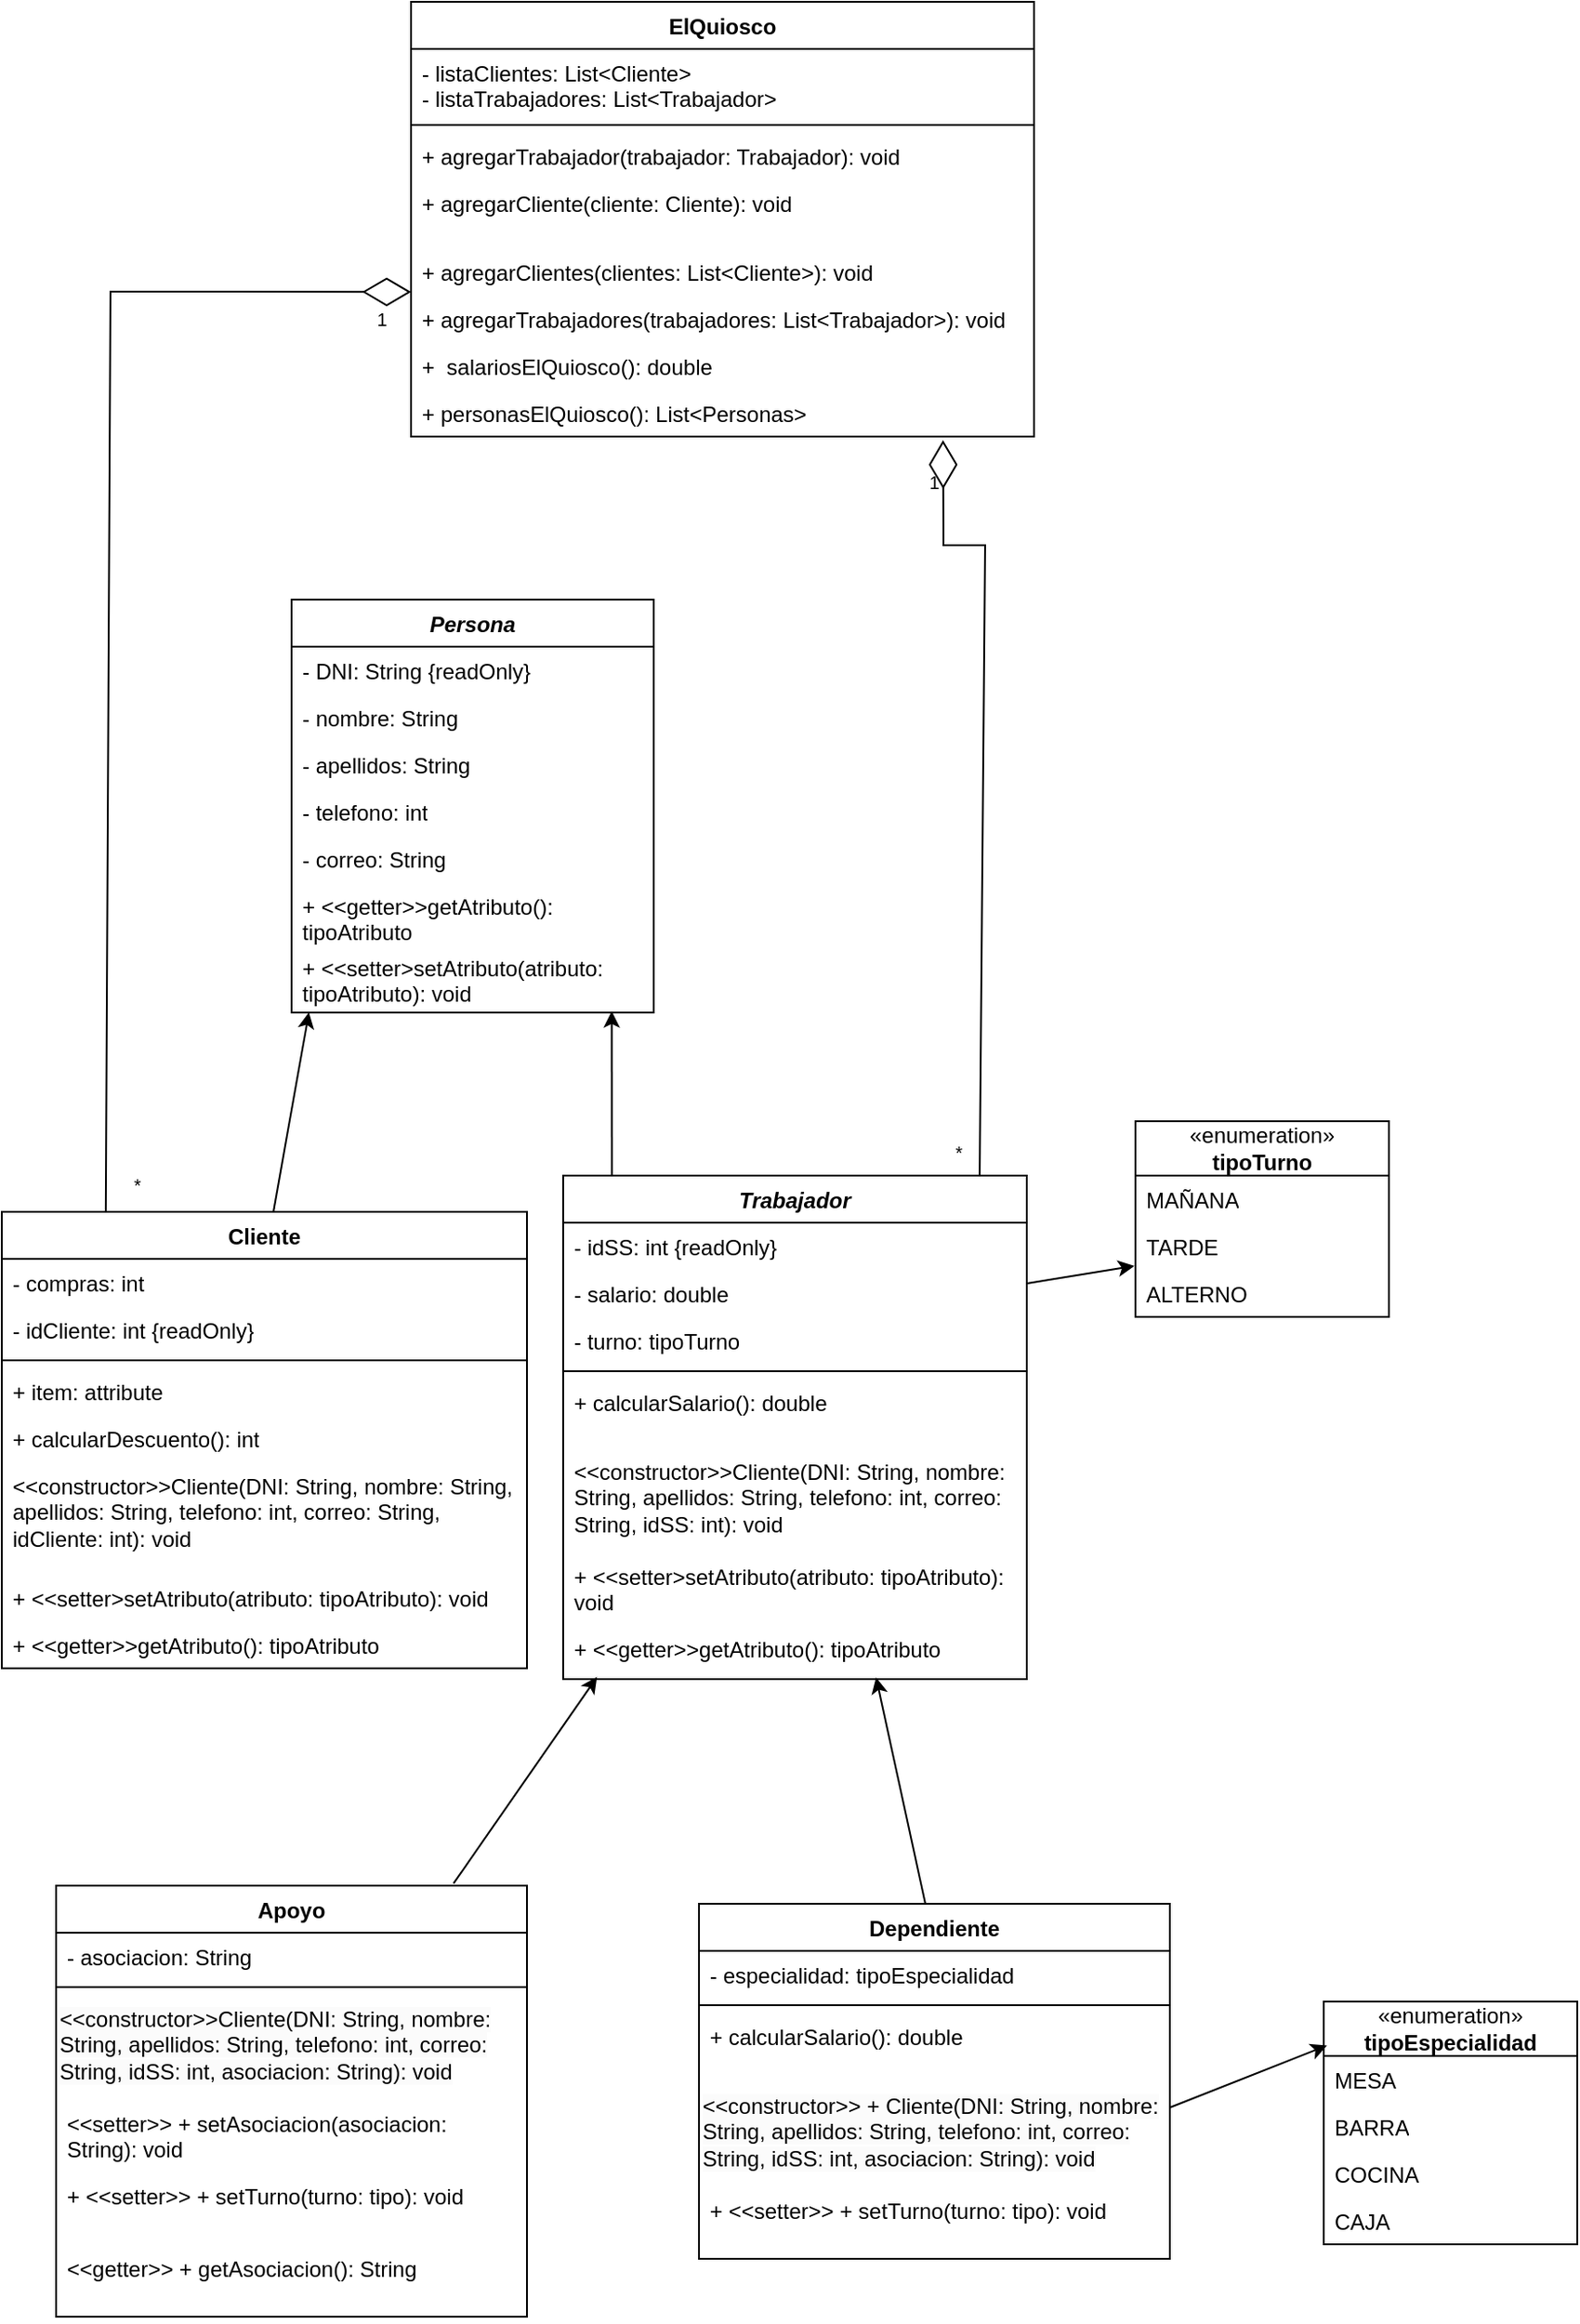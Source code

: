 <mxfile version="22.1.2" type="device">
  <diagram name="Página-1" id="QiYV1qmOMdHmgPrPuQlQ">
    <mxGraphModel dx="1406" dy="741" grid="1" gridSize="10" guides="1" tooltips="1" connect="1" arrows="1" fold="1" page="1" pageScale="1" pageWidth="827" pageHeight="1169" math="0" shadow="0">
      <root>
        <mxCell id="0" />
        <mxCell id="1" parent="0" />
        <mxCell id="7b-fv8g-YU7DedZ6BQK6-9" value="Cliente" style="swimlane;fontStyle=1;align=center;verticalAlign=top;childLayout=stackLayout;horizontal=1;startSize=26;horizontalStack=0;resizeParent=1;resizeParentMax=0;resizeLast=0;collapsible=1;marginBottom=0;whiteSpace=wrap;html=1;" parent="1" vertex="1">
          <mxGeometry x="450" y="1108" width="290" height="252" as="geometry">
            <mxRectangle x="80" y="50" width="80" height="30" as="alternateBounds" />
          </mxGeometry>
        </mxCell>
        <mxCell id="7b-fv8g-YU7DedZ6BQK6-10" value="- compras: int" style="text;strokeColor=none;fillColor=none;align=left;verticalAlign=top;spacingLeft=4;spacingRight=4;overflow=hidden;rotatable=0;points=[[0,0.5],[1,0.5]];portConstraint=eastwest;whiteSpace=wrap;html=1;" parent="7b-fv8g-YU7DedZ6BQK6-9" vertex="1">
          <mxGeometry y="26" width="290" height="26" as="geometry" />
        </mxCell>
        <mxCell id="7b-fv8g-YU7DedZ6BQK6-13" value="- idCliente: int {readOnly}" style="text;strokeColor=none;fillColor=none;align=left;verticalAlign=top;spacingLeft=4;spacingRight=4;overflow=hidden;rotatable=0;points=[[0,0.5],[1,0.5]];portConstraint=eastwest;whiteSpace=wrap;html=1;" parent="7b-fv8g-YU7DedZ6BQK6-9" vertex="1">
          <mxGeometry y="52" width="290" height="26" as="geometry" />
        </mxCell>
        <mxCell id="7b-fv8g-YU7DedZ6BQK6-11" value="" style="line;strokeWidth=1;fillColor=none;align=left;verticalAlign=middle;spacingTop=-1;spacingLeft=3;spacingRight=3;rotatable=0;labelPosition=right;points=[];portConstraint=eastwest;strokeColor=inherit;" parent="7b-fv8g-YU7DedZ6BQK6-9" vertex="1">
          <mxGeometry y="78" width="290" height="8" as="geometry" />
        </mxCell>
        <mxCell id="7b-fv8g-YU7DedZ6BQK6-124" value="+ item: attribute" style="text;strokeColor=none;fillColor=none;align=left;verticalAlign=top;spacingLeft=4;spacingRight=4;overflow=hidden;rotatable=0;points=[[0,0.5],[1,0.5]];portConstraint=eastwest;whiteSpace=wrap;html=1;" parent="7b-fv8g-YU7DedZ6BQK6-9" vertex="1">
          <mxGeometry y="86" width="290" height="26" as="geometry" />
        </mxCell>
        <mxCell id="7b-fv8g-YU7DedZ6BQK6-12" value="+ calcularDescuento(): int" style="text;strokeColor=none;fillColor=none;align=left;verticalAlign=top;spacingLeft=4;spacingRight=4;overflow=hidden;rotatable=0;points=[[0,0.5],[1,0.5]];portConstraint=eastwest;whiteSpace=wrap;html=1;" parent="7b-fv8g-YU7DedZ6BQK6-9" vertex="1">
          <mxGeometry y="112" width="290" height="26" as="geometry" />
        </mxCell>
        <mxCell id="BISMSBHsAlcNVkQLNiJe-1" value="&amp;lt;&amp;lt;constructor&amp;gt;&amp;gt;Cliente(DNI: String, nombre: String, apellidos: String, telefono: int, correo: String, idCliente: int): void" style="text;strokeColor=none;fillColor=none;align=left;verticalAlign=top;spacingLeft=4;spacingRight=4;overflow=hidden;rotatable=0;points=[[0,0.5],[1,0.5]];portConstraint=eastwest;whiteSpace=wrap;html=1;" parent="7b-fv8g-YU7DedZ6BQK6-9" vertex="1">
          <mxGeometry y="138" width="290" height="62" as="geometry" />
        </mxCell>
        <mxCell id="BISMSBHsAlcNVkQLNiJe-2" value="+ &amp;lt;&amp;lt;setter&amp;gt;setAtributo(atributo: tipoAtributo): void" style="text;strokeColor=none;fillColor=none;align=left;verticalAlign=top;spacingLeft=4;spacingRight=4;overflow=hidden;rotatable=0;points=[[0,0.5],[1,0.5]];portConstraint=eastwest;whiteSpace=wrap;html=1;" parent="7b-fv8g-YU7DedZ6BQK6-9" vertex="1">
          <mxGeometry y="200" width="290" height="26" as="geometry" />
        </mxCell>
        <mxCell id="BISMSBHsAlcNVkQLNiJe-10" value="+ &amp;lt;&amp;lt;getter&amp;gt;&amp;gt;getAtributo(): tipoAtributo" style="text;strokeColor=none;fillColor=none;align=left;verticalAlign=top;spacingLeft=4;spacingRight=4;overflow=hidden;rotatable=0;points=[[0,0.5],[1,0.5]];portConstraint=eastwest;whiteSpace=wrap;html=1;" parent="7b-fv8g-YU7DedZ6BQK6-9" vertex="1">
          <mxGeometry y="226" width="290" height="26" as="geometry" />
        </mxCell>
        <mxCell id="7b-fv8g-YU7DedZ6BQK6-16" value="&lt;i&gt;Trabajador&lt;/i&gt;" style="swimlane;fontStyle=1;align=center;verticalAlign=top;childLayout=stackLayout;horizontal=1;startSize=26;horizontalStack=0;resizeParent=1;resizeParentMax=0;resizeLast=0;collapsible=1;marginBottom=0;whiteSpace=wrap;html=1;" parent="1" vertex="1">
          <mxGeometry x="760" y="1088" width="256" height="278" as="geometry">
            <mxRectangle x="320" y="510" width="80" height="30" as="alternateBounds" />
          </mxGeometry>
        </mxCell>
        <mxCell id="7b-fv8g-YU7DedZ6BQK6-18" value="- idSS: int {readOnly}" style="text;strokeColor=none;fillColor=none;align=left;verticalAlign=top;spacingLeft=4;spacingRight=4;overflow=hidden;rotatable=0;points=[[0,0.5],[1,0.5]];portConstraint=eastwest;whiteSpace=wrap;html=1;" parent="7b-fv8g-YU7DedZ6BQK6-16" vertex="1">
          <mxGeometry y="26" width="256" height="26" as="geometry" />
        </mxCell>
        <mxCell id="7b-fv8g-YU7DedZ6BQK6-45" value="- salario: double" style="text;strokeColor=none;fillColor=none;align=left;verticalAlign=top;spacingLeft=4;spacingRight=4;overflow=hidden;rotatable=0;points=[[0,0.5],[1,0.5]];portConstraint=eastwest;whiteSpace=wrap;html=1;" parent="7b-fv8g-YU7DedZ6BQK6-16" vertex="1">
          <mxGeometry y="52" width="256" height="26" as="geometry" />
        </mxCell>
        <mxCell id="7b-fv8g-YU7DedZ6BQK6-65" value="- turno: tipoTurno" style="text;strokeColor=none;fillColor=none;align=left;verticalAlign=top;spacingLeft=4;spacingRight=4;overflow=hidden;rotatable=0;points=[[0,0.5],[1,0.5]];portConstraint=eastwest;whiteSpace=wrap;html=1;" parent="7b-fv8g-YU7DedZ6BQK6-16" vertex="1">
          <mxGeometry y="78" width="256" height="26" as="geometry" />
        </mxCell>
        <mxCell id="7b-fv8g-YU7DedZ6BQK6-19" value="" style="line;strokeWidth=1;fillColor=none;align=left;verticalAlign=middle;spacingTop=-1;spacingLeft=3;spacingRight=3;rotatable=0;labelPosition=right;points=[];portConstraint=eastwest;strokeColor=inherit;" parent="7b-fv8g-YU7DedZ6BQK6-16" vertex="1">
          <mxGeometry y="104" width="256" height="8" as="geometry" />
        </mxCell>
        <mxCell id="7b-fv8g-YU7DedZ6BQK6-20" value="+ calcularSalario(): double" style="text;strokeColor=none;fillColor=none;align=left;verticalAlign=top;spacingLeft=4;spacingRight=4;overflow=hidden;rotatable=0;points=[[0,0.5],[1,0.5]];portConstraint=eastwest;whiteSpace=wrap;html=1;" parent="7b-fv8g-YU7DedZ6BQK6-16" vertex="1">
          <mxGeometry y="112" width="256" height="38" as="geometry" />
        </mxCell>
        <mxCell id="BISMSBHsAlcNVkQLNiJe-3" value="&amp;lt;&amp;lt;constructor&amp;gt;&amp;gt;Cliente(DNI: String, nombre: String, apellidos: String, telefono: int, correo: String, idSS: int): void" style="text;strokeColor=none;fillColor=none;align=left;verticalAlign=top;spacingLeft=4;spacingRight=4;overflow=hidden;rotatable=0;points=[[0,0.5],[1,0.5]];portConstraint=eastwest;whiteSpace=wrap;html=1;" parent="7b-fv8g-YU7DedZ6BQK6-16" vertex="1">
          <mxGeometry y="150" width="256" height="58" as="geometry" />
        </mxCell>
        <mxCell id="BISMSBHsAlcNVkQLNiJe-4" value="+ &amp;lt;&amp;lt;setter&amp;gt;setAtributo(atributo: tipoAtributo): void" style="text;strokeColor=none;fillColor=none;align=left;verticalAlign=top;spacingLeft=4;spacingRight=4;overflow=hidden;rotatable=0;points=[[0,0.5],[1,0.5]];portConstraint=eastwest;whiteSpace=wrap;html=1;" parent="7b-fv8g-YU7DedZ6BQK6-16" vertex="1">
          <mxGeometry y="208" width="256" height="40" as="geometry" />
        </mxCell>
        <mxCell id="BISMSBHsAlcNVkQLNiJe-5" value="+ &amp;lt;&amp;lt;getter&amp;gt;&amp;gt;getAtributo(): tipoAtributo" style="text;strokeColor=none;fillColor=none;align=left;verticalAlign=top;spacingLeft=4;spacingRight=4;overflow=hidden;rotatable=0;points=[[0,0.5],[1,0.5]];portConstraint=eastwest;whiteSpace=wrap;html=1;" parent="7b-fv8g-YU7DedZ6BQK6-16" vertex="1">
          <mxGeometry y="248" width="256" height="30" as="geometry" />
        </mxCell>
        <mxCell id="7b-fv8g-YU7DedZ6BQK6-28" value="«enumeration»&lt;br style=&quot;border-color: var(--border-color);&quot;&gt;&lt;b&gt;tipoTurno&lt;/b&gt;" style="swimlane;fontStyle=0;childLayout=stackLayout;horizontal=1;startSize=30;fillColor=none;horizontalStack=0;resizeParent=1;resizeParentMax=0;resizeLast=0;collapsible=1;marginBottom=0;whiteSpace=wrap;html=1;" parent="1" vertex="1">
          <mxGeometry x="1076" y="1058" width="140" height="108" as="geometry" />
        </mxCell>
        <mxCell id="7b-fv8g-YU7DedZ6BQK6-30" value="MAÑANA" style="text;strokeColor=none;fillColor=none;align=left;verticalAlign=top;spacingLeft=4;spacingRight=4;overflow=hidden;rotatable=0;points=[[0,0.5],[1,0.5]];portConstraint=eastwest;whiteSpace=wrap;html=1;" parent="7b-fv8g-YU7DedZ6BQK6-28" vertex="1">
          <mxGeometry y="30" width="140" height="26" as="geometry" />
        </mxCell>
        <mxCell id="7b-fv8g-YU7DedZ6BQK6-31" value="TARDE" style="text;strokeColor=none;fillColor=none;align=left;verticalAlign=top;spacingLeft=4;spacingRight=4;overflow=hidden;rotatable=0;points=[[0,0.5],[1,0.5]];portConstraint=eastwest;whiteSpace=wrap;html=1;" parent="7b-fv8g-YU7DedZ6BQK6-28" vertex="1">
          <mxGeometry y="56" width="140" height="26" as="geometry" />
        </mxCell>
        <mxCell id="7b-fv8g-YU7DedZ6BQK6-32" value="ALTERNO" style="text;strokeColor=none;fillColor=none;align=left;verticalAlign=top;spacingLeft=4;spacingRight=4;overflow=hidden;rotatable=0;points=[[0,0.5],[1,0.5]];portConstraint=eastwest;whiteSpace=wrap;html=1;" parent="7b-fv8g-YU7DedZ6BQK6-28" vertex="1">
          <mxGeometry y="82" width="140" height="26" as="geometry" />
        </mxCell>
        <mxCell id="7b-fv8g-YU7DedZ6BQK6-33" value="«enumeration»&lt;br style=&quot;border-color: var(--border-color);&quot;&gt;&lt;b&gt;tipoEspecialidad&lt;/b&gt;" style="swimlane;fontStyle=0;childLayout=stackLayout;horizontal=1;startSize=30;fillColor=none;horizontalStack=0;resizeParent=1;resizeParentMax=0;resizeLast=0;collapsible=1;marginBottom=0;whiteSpace=wrap;html=1;" parent="1" vertex="1">
          <mxGeometry x="1180" y="1544" width="140" height="134" as="geometry" />
        </mxCell>
        <mxCell id="7b-fv8g-YU7DedZ6BQK6-34" value="MESA" style="text;strokeColor=none;fillColor=none;align=left;verticalAlign=top;spacingLeft=4;spacingRight=4;overflow=hidden;rotatable=0;points=[[0,0.5],[1,0.5]];portConstraint=eastwest;whiteSpace=wrap;html=1;" parent="7b-fv8g-YU7DedZ6BQK6-33" vertex="1">
          <mxGeometry y="30" width="140" height="26" as="geometry" />
        </mxCell>
        <mxCell id="7b-fv8g-YU7DedZ6BQK6-35" value="BARRA" style="text;strokeColor=none;fillColor=none;align=left;verticalAlign=top;spacingLeft=4;spacingRight=4;overflow=hidden;rotatable=0;points=[[0,0.5],[1,0.5]];portConstraint=eastwest;whiteSpace=wrap;html=1;" parent="7b-fv8g-YU7DedZ6BQK6-33" vertex="1">
          <mxGeometry y="56" width="140" height="26" as="geometry" />
        </mxCell>
        <mxCell id="7b-fv8g-YU7DedZ6BQK6-36" value="COCINA" style="text;strokeColor=none;fillColor=none;align=left;verticalAlign=top;spacingLeft=4;spacingRight=4;overflow=hidden;rotatable=0;points=[[0,0.5],[1,0.5]];portConstraint=eastwest;whiteSpace=wrap;html=1;" parent="7b-fv8g-YU7DedZ6BQK6-33" vertex="1">
          <mxGeometry y="82" width="140" height="26" as="geometry" />
        </mxCell>
        <mxCell id="7b-fv8g-YU7DedZ6BQK6-37" value="CAJA" style="text;strokeColor=none;fillColor=none;align=left;verticalAlign=top;spacingLeft=4;spacingRight=4;overflow=hidden;rotatable=0;points=[[0,0.5],[1,0.5]];portConstraint=eastwest;whiteSpace=wrap;html=1;" parent="7b-fv8g-YU7DedZ6BQK6-33" vertex="1">
          <mxGeometry y="108" width="140" height="26" as="geometry" />
        </mxCell>
        <mxCell id="7b-fv8g-YU7DedZ6BQK6-46" value="Apoyo" style="swimlane;fontStyle=1;align=center;verticalAlign=top;childLayout=stackLayout;horizontal=1;startSize=26;horizontalStack=0;resizeParent=1;resizeParentMax=0;resizeLast=0;collapsible=1;marginBottom=0;whiteSpace=wrap;html=1;" parent="1" vertex="1">
          <mxGeometry x="480" y="1480" width="260" height="238" as="geometry">
            <mxRectangle x="80" y="50" width="80" height="30" as="alternateBounds" />
          </mxGeometry>
        </mxCell>
        <mxCell id="7b-fv8g-YU7DedZ6BQK6-47" value="- asociacion: String" style="text;strokeColor=none;fillColor=none;align=left;verticalAlign=top;spacingLeft=4;spacingRight=4;overflow=hidden;rotatable=0;points=[[0,0.5],[1,0.5]];portConstraint=eastwest;whiteSpace=wrap;html=1;" parent="7b-fv8g-YU7DedZ6BQK6-46" vertex="1">
          <mxGeometry y="26" width="260" height="26" as="geometry" />
        </mxCell>
        <mxCell id="l8252gFxd-V4299qEZYl-7" value="" style="line;strokeWidth=1;fillColor=none;align=left;verticalAlign=middle;spacingTop=-1;spacingLeft=3;spacingRight=3;rotatable=0;labelPosition=right;points=[];portConstraint=eastwest;strokeColor=inherit;" parent="7b-fv8g-YU7DedZ6BQK6-46" vertex="1">
          <mxGeometry y="52" width="260" height="8" as="geometry" />
        </mxCell>
        <mxCell id="BISMSBHsAlcNVkQLNiJe-6" value="&lt;span style=&quot;color: rgb(0, 0, 0); font-family: Helvetica; font-size: 12px; font-style: normal; font-variant-ligatures: normal; font-variant-caps: normal; font-weight: 400; letter-spacing: normal; orphans: 2; text-align: left; text-indent: 0px; text-transform: none; widows: 2; word-spacing: 0px; -webkit-text-stroke-width: 0px; background-color: rgb(251, 251, 251); text-decoration-thickness: initial; text-decoration-style: initial; text-decoration-color: initial; float: none; display: inline !important;&quot;&gt;&amp;lt;&amp;lt;constructor&amp;gt;&amp;gt;Cliente(DNI: String, nombre: String, apellidos: String, telefono: int, correo: String, idSS: int, asociacion: String): void&lt;/span&gt;" style="text;whiteSpace=wrap;html=1;" parent="7b-fv8g-YU7DedZ6BQK6-46" vertex="1">
          <mxGeometry y="60" width="260" height="58" as="geometry" />
        </mxCell>
        <mxCell id="BISMSBHsAlcNVkQLNiJe-8" value="&amp;lt;&amp;lt;setter&amp;gt;&amp;gt; + setAsociacion(asociacion: String): void" style="text;strokeColor=none;fillColor=none;align=left;verticalAlign=top;spacingLeft=4;spacingRight=4;overflow=hidden;rotatable=0;points=[[0,0.5],[1,0.5]];portConstraint=eastwest;whiteSpace=wrap;html=1;" parent="7b-fv8g-YU7DedZ6BQK6-46" vertex="1">
          <mxGeometry y="118" width="260" height="40" as="geometry" />
        </mxCell>
        <mxCell id="l8252gFxd-V4299qEZYl-11" value="+ &amp;lt;&amp;lt;setter&amp;gt;&amp;gt; + setTurno(turno: tipo): void" style="text;strokeColor=none;fillColor=none;align=left;verticalAlign=top;spacingLeft=4;spacingRight=4;overflow=hidden;rotatable=0;points=[[0,0.5],[1,0.5]];portConstraint=eastwest;whiteSpace=wrap;html=1;" parent="7b-fv8g-YU7DedZ6BQK6-46" vertex="1">
          <mxGeometry y="158" width="260" height="40" as="geometry" />
        </mxCell>
        <mxCell id="BISMSBHsAlcNVkQLNiJe-9" value="&amp;lt;&amp;lt;getter&amp;gt;&amp;gt; + getAsociacion(): String" style="text;strokeColor=none;fillColor=none;align=left;verticalAlign=top;spacingLeft=4;spacingRight=4;overflow=hidden;rotatable=0;points=[[0,0.5],[1,0.5]];portConstraint=eastwest;whiteSpace=wrap;html=1;" parent="7b-fv8g-YU7DedZ6BQK6-46" vertex="1">
          <mxGeometry y="198" width="260" height="40" as="geometry" />
        </mxCell>
        <mxCell id="7b-fv8g-YU7DedZ6BQK6-58" value="" style="endArrow=classic;html=1;rounded=0;entryX=0.013;entryY=0.181;entryDx=0;entryDy=0;entryPerimeter=0;exitX=1;exitY=0.25;exitDx=0;exitDy=0;" parent="1" source="l8252gFxd-V4299qEZYl-3" target="7b-fv8g-YU7DedZ6BQK6-33" edge="1">
          <mxGeometry width="50" height="50" relative="1" as="geometry">
            <mxPoint x="950" y="1590" as="sourcePoint" />
            <mxPoint x="980" y="1218" as="targetPoint" />
          </mxGeometry>
        </mxCell>
        <mxCell id="7b-fv8g-YU7DedZ6BQK6-60" value="" style="endArrow=classic;html=1;rounded=0;entryX=-0.004;entryY=0.918;entryDx=0;entryDy=0;entryPerimeter=0;exitX=1.001;exitY=0.29;exitDx=0;exitDy=0;exitPerimeter=0;" parent="1" target="7b-fv8g-YU7DedZ6BQK6-31" edge="1">
          <mxGeometry width="50" height="50" relative="1" as="geometry">
            <mxPoint x="1016.256" y="1147.54" as="sourcePoint" />
            <mxPoint x="992" y="1138" as="targetPoint" />
          </mxGeometry>
        </mxCell>
        <mxCell id="7b-fv8g-YU7DedZ6BQK6-66" value="ElQuiosco" style="swimlane;fontStyle=1;align=center;verticalAlign=top;childLayout=stackLayout;horizontal=1;startSize=26;horizontalStack=0;resizeParent=1;resizeParentMax=0;resizeLast=0;collapsible=1;marginBottom=0;whiteSpace=wrap;html=1;" parent="1" vertex="1">
          <mxGeometry x="676" y="440" width="344" height="240" as="geometry">
            <mxRectangle x="80" y="50" width="80" height="30" as="alternateBounds" />
          </mxGeometry>
        </mxCell>
        <mxCell id="7b-fv8g-YU7DedZ6BQK6-72" value="- listaClientes: List&amp;lt;Cliente&amp;gt;&lt;br&gt;- listaTrabajadores: List&amp;lt;Trabajador&amp;gt;" style="text;strokeColor=none;fillColor=none;align=left;verticalAlign=top;spacingLeft=4;spacingRight=4;overflow=hidden;rotatable=0;points=[[0,0.5],[1,0.5]];portConstraint=eastwest;whiteSpace=wrap;html=1;" parent="7b-fv8g-YU7DedZ6BQK6-66" vertex="1">
          <mxGeometry y="26" width="344" height="38" as="geometry" />
        </mxCell>
        <mxCell id="7b-fv8g-YU7DedZ6BQK6-76" value="" style="line;strokeWidth=1;fillColor=none;align=left;verticalAlign=middle;spacingTop=-1;spacingLeft=3;spacingRight=3;rotatable=0;labelPosition=right;points=[];portConstraint=eastwest;strokeColor=inherit;" parent="7b-fv8g-YU7DedZ6BQK6-66" vertex="1">
          <mxGeometry y="64" width="344" height="8" as="geometry" />
        </mxCell>
        <mxCell id="7b-fv8g-YU7DedZ6BQK6-74" value="+ agregarTrabajador(trabajador: Trabajador): void" style="text;strokeColor=none;fillColor=none;align=left;verticalAlign=top;spacingLeft=4;spacingRight=4;overflow=hidden;rotatable=0;points=[[0,0.5],[1,0.5]];portConstraint=eastwest;whiteSpace=wrap;html=1;" parent="7b-fv8g-YU7DedZ6BQK6-66" vertex="1">
          <mxGeometry y="72" width="344" height="26" as="geometry" />
        </mxCell>
        <mxCell id="7b-fv8g-YU7DedZ6BQK6-77" value="+ agregarCliente(cliente: Cliente): void" style="text;strokeColor=none;fillColor=none;align=left;verticalAlign=top;spacingLeft=4;spacingRight=4;overflow=hidden;rotatable=0;points=[[0,0.5],[1,0.5]];portConstraint=eastwest;whiteSpace=wrap;html=1;" parent="7b-fv8g-YU7DedZ6BQK6-66" vertex="1">
          <mxGeometry y="98" width="344" height="38" as="geometry" />
        </mxCell>
        <mxCell id="7b-fv8g-YU7DedZ6BQK6-78" value="+ agregarClientes(clientes: List&amp;lt;Cliente&amp;gt;): void" style="text;strokeColor=none;fillColor=none;align=left;verticalAlign=top;spacingLeft=4;spacingRight=4;overflow=hidden;rotatable=0;points=[[0,0.5],[1,0.5]];portConstraint=eastwest;whiteSpace=wrap;html=1;" parent="7b-fv8g-YU7DedZ6BQK6-66" vertex="1">
          <mxGeometry y="136" width="344" height="26" as="geometry" />
        </mxCell>
        <mxCell id="7b-fv8g-YU7DedZ6BQK6-79" value="+ agregarTrabajadores(trabajadores: List&amp;lt;Trabajador&amp;gt;): void" style="text;strokeColor=none;fillColor=none;align=left;verticalAlign=top;spacingLeft=4;spacingRight=4;overflow=hidden;rotatable=0;points=[[0,0.5],[1,0.5]];portConstraint=eastwest;whiteSpace=wrap;html=1;" parent="7b-fv8g-YU7DedZ6BQK6-66" vertex="1">
          <mxGeometry y="162" width="344" height="26" as="geometry" />
        </mxCell>
        <mxCell id="7b-fv8g-YU7DedZ6BQK6-80" value="+&amp;nbsp; salariosElQuiosco(): double" style="text;strokeColor=none;fillColor=none;align=left;verticalAlign=top;spacingLeft=4;spacingRight=4;overflow=hidden;rotatable=0;points=[[0,0.5],[1,0.5]];portConstraint=eastwest;whiteSpace=wrap;html=1;" parent="7b-fv8g-YU7DedZ6BQK6-66" vertex="1">
          <mxGeometry y="188" width="344" height="26" as="geometry" />
        </mxCell>
        <mxCell id="7b-fv8g-YU7DedZ6BQK6-82" value="+ personasElQuiosco(): List&amp;lt;Personas&amp;gt;" style="text;strokeColor=none;fillColor=none;align=left;verticalAlign=top;spacingLeft=4;spacingRight=4;overflow=hidden;rotatable=0;points=[[0,0.5],[1,0.5]];portConstraint=eastwest;whiteSpace=wrap;html=1;" parent="7b-fv8g-YU7DedZ6BQK6-66" vertex="1">
          <mxGeometry y="214" width="344" height="26" as="geometry" />
        </mxCell>
        <mxCell id="7b-fv8g-YU7DedZ6BQK6-101" value="" style="endArrow=classic;html=1;rounded=0;entryX=0.048;entryY=0.997;entryDx=0;entryDy=0;entryPerimeter=0;" parent="1" target="BISMSBHsAlcNVkQLNiJe-17" edge="1">
          <mxGeometry width="50" height="50" relative="1" as="geometry">
            <mxPoint x="600" y="1108" as="sourcePoint" />
            <mxPoint x="636" y="940" as="targetPoint" />
          </mxGeometry>
        </mxCell>
        <mxCell id="7b-fv8g-YU7DedZ6BQK6-102" value="" style="endArrow=classic;html=1;rounded=0;exitX=0.105;exitY=0;exitDx=0;exitDy=0;exitPerimeter=0;entryX=0.884;entryY=0.981;entryDx=0;entryDy=0;entryPerimeter=0;" parent="1" source="7b-fv8g-YU7DedZ6BQK6-16" target="BISMSBHsAlcNVkQLNiJe-17" edge="1">
          <mxGeometry width="50" height="50" relative="1" as="geometry">
            <mxPoint x="710" y="1078" as="sourcePoint" />
            <mxPoint x="780" y="930" as="targetPoint" />
          </mxGeometry>
        </mxCell>
        <mxCell id="7b-fv8g-YU7DedZ6BQK6-106" value="&lt;span style=&quot;font-size: 10px;&quot;&gt;1&lt;/span&gt;" style="text;html=1;strokeColor=none;fillColor=none;align=center;verticalAlign=middle;whiteSpace=wrap;rounded=0;" parent="1" vertex="1">
          <mxGeometry x="650" y="610" width="20" height="10" as="geometry" />
        </mxCell>
        <mxCell id="7b-fv8g-YU7DedZ6BQK6-107" value="&lt;span style=&quot;font-size: 10px;&quot;&gt;*&lt;/span&gt;" style="text;html=1;strokeColor=none;fillColor=none;align=center;verticalAlign=middle;whiteSpace=wrap;rounded=0;" parent="1" vertex="1">
          <mxGeometry x="500" y="1088" width="50" height="10" as="geometry" />
        </mxCell>
        <mxCell id="7b-fv8g-YU7DedZ6BQK6-111" value="&lt;span style=&quot;font-size: 10px;&quot;&gt;1&lt;/span&gt;" style="text;html=1;strokeColor=none;fillColor=none;align=center;verticalAlign=middle;whiteSpace=wrap;rounded=0;" parent="1" vertex="1">
          <mxGeometry x="950" y="700" width="30" height="10" as="geometry" />
        </mxCell>
        <mxCell id="7b-fv8g-YU7DedZ6BQK6-113" value="&lt;span style=&quot;font-size: 10px;&quot;&gt;*&amp;nbsp;&lt;/span&gt;" style="text;html=1;strokeColor=none;fillColor=none;align=center;verticalAlign=middle;whiteSpace=wrap;rounded=0;" parent="1" vertex="1">
          <mxGeometry x="970" y="1070" width="20" height="10" as="geometry" />
        </mxCell>
        <mxCell id="7b-fv8g-YU7DedZ6BQK6-114" value="&lt;i&gt;Persona&lt;/i&gt;" style="swimlane;fontStyle=1;align=center;verticalAlign=top;childLayout=stackLayout;horizontal=1;startSize=26;horizontalStack=0;resizeParent=1;resizeParentMax=0;resizeLast=0;collapsible=1;marginBottom=0;whiteSpace=wrap;html=1;" parent="1" vertex="1">
          <mxGeometry x="610" y="770" width="200" height="228" as="geometry">
            <mxRectangle x="320" y="510" width="80" height="30" as="alternateBounds" />
          </mxGeometry>
        </mxCell>
        <mxCell id="7b-fv8g-YU7DedZ6BQK6-115" value="- DNI: String {readOnly}" style="text;strokeColor=none;fillColor=none;align=left;verticalAlign=top;spacingLeft=4;spacingRight=4;overflow=hidden;rotatable=0;points=[[0,0.5],[1,0.5]];portConstraint=eastwest;whiteSpace=wrap;html=1;" parent="7b-fv8g-YU7DedZ6BQK6-114" vertex="1">
          <mxGeometry y="26" width="200" height="26" as="geometry" />
        </mxCell>
        <mxCell id="7b-fv8g-YU7DedZ6BQK6-116" value="- nombre: String" style="text;strokeColor=none;fillColor=none;align=left;verticalAlign=top;spacingLeft=4;spacingRight=4;overflow=hidden;rotatable=0;points=[[0,0.5],[1,0.5]];portConstraint=eastwest;whiteSpace=wrap;html=1;" parent="7b-fv8g-YU7DedZ6BQK6-114" vertex="1">
          <mxGeometry y="52" width="200" height="26" as="geometry" />
        </mxCell>
        <mxCell id="7b-fv8g-YU7DedZ6BQK6-117" value="- apellidos: String" style="text;strokeColor=none;fillColor=none;align=left;verticalAlign=top;spacingLeft=4;spacingRight=4;overflow=hidden;rotatable=0;points=[[0,0.5],[1,0.5]];portConstraint=eastwest;whiteSpace=wrap;html=1;" parent="7b-fv8g-YU7DedZ6BQK6-114" vertex="1">
          <mxGeometry y="78" width="200" height="26" as="geometry" />
        </mxCell>
        <mxCell id="7b-fv8g-YU7DedZ6BQK6-118" value="- telefono: int" style="text;strokeColor=none;fillColor=none;align=left;verticalAlign=top;spacingLeft=4;spacingRight=4;overflow=hidden;rotatable=0;points=[[0,0.5],[1,0.5]];portConstraint=eastwest;whiteSpace=wrap;html=1;" parent="7b-fv8g-YU7DedZ6BQK6-114" vertex="1">
          <mxGeometry y="104" width="200" height="26" as="geometry" />
        </mxCell>
        <mxCell id="7b-fv8g-YU7DedZ6BQK6-122" value="- correo: String" style="text;strokeColor=none;fillColor=none;align=left;verticalAlign=top;spacingLeft=4;spacingRight=4;overflow=hidden;rotatable=0;points=[[0,0.5],[1,0.5]];portConstraint=eastwest;whiteSpace=wrap;html=1;" parent="7b-fv8g-YU7DedZ6BQK6-114" vertex="1">
          <mxGeometry y="130" width="200" height="26" as="geometry" />
        </mxCell>
        <mxCell id="BISMSBHsAlcNVkQLNiJe-18" value="+ &amp;lt;&amp;lt;getter&amp;gt;&amp;gt;getAtributo(): tipoAtributo" style="text;strokeColor=none;fillColor=none;align=left;verticalAlign=top;spacingLeft=4;spacingRight=4;overflow=hidden;rotatable=0;points=[[0,0.5],[1,0.5]];portConstraint=eastwest;whiteSpace=wrap;html=1;" parent="7b-fv8g-YU7DedZ6BQK6-114" vertex="1">
          <mxGeometry y="156" width="200" height="34" as="geometry" />
        </mxCell>
        <mxCell id="BISMSBHsAlcNVkQLNiJe-17" value="+ &amp;lt;&amp;lt;setter&amp;gt;setAtributo(atributo: tipoAtributo): void" style="text;strokeColor=none;fillColor=none;align=left;verticalAlign=top;spacingLeft=4;spacingRight=4;overflow=hidden;rotatable=0;points=[[0,0.5],[1,0.5]];portConstraint=eastwest;whiteSpace=wrap;html=1;" parent="7b-fv8g-YU7DedZ6BQK6-114" vertex="1">
          <mxGeometry y="190" width="200" height="38" as="geometry" />
        </mxCell>
        <mxCell id="BISMSBHsAlcNVkQLNiJe-12" value="" style="endArrow=diamondThin;endFill=0;endSize=24;html=1;rounded=0;exitX=0.198;exitY=0;exitDx=0;exitDy=0;exitPerimeter=0;entryX=0;entryY=0.929;entryDx=0;entryDy=0;entryPerimeter=0;" parent="1" source="7b-fv8g-YU7DedZ6BQK6-9" target="7b-fv8g-YU7DedZ6BQK6-78" edge="1">
          <mxGeometry width="160" relative="1" as="geometry">
            <mxPoint x="500" y="600" as="sourcePoint" />
            <mxPoint x="650" y="600" as="targetPoint" />
            <Array as="points">
              <mxPoint x="510" y="600" />
            </Array>
          </mxGeometry>
        </mxCell>
        <mxCell id="BISMSBHsAlcNVkQLNiJe-13" value="" style="endArrow=diamondThin;endFill=0;endSize=24;html=1;rounded=0;exitX=0.198;exitY=0;exitDx=0;exitDy=0;exitPerimeter=0;entryX=0.854;entryY=1.077;entryDx=0;entryDy=0;entryPerimeter=0;" parent="1" target="7b-fv8g-YU7DedZ6BQK6-82" edge="1">
          <mxGeometry width="160" relative="1" as="geometry">
            <mxPoint x="990" y="1088" as="sourcePoint" />
            <mxPoint x="910" y="740" as="targetPoint" />
            <Array as="points">
              <mxPoint x="993" y="740" />
              <mxPoint x="970" y="740" />
            </Array>
          </mxGeometry>
        </mxCell>
        <mxCell id="l8252gFxd-V4299qEZYl-1" value="Dependiente" style="swimlane;fontStyle=1;align=center;verticalAlign=top;childLayout=stackLayout;horizontal=1;startSize=26;horizontalStack=0;resizeParent=1;resizeParentMax=0;resizeLast=0;collapsible=1;marginBottom=0;whiteSpace=wrap;html=1;" parent="1" vertex="1">
          <mxGeometry x="835" y="1490" width="260" height="196" as="geometry">
            <mxRectangle x="80" y="50" width="80" height="30" as="alternateBounds" />
          </mxGeometry>
        </mxCell>
        <mxCell id="7b-fv8g-YU7DedZ6BQK6-21" value="&lt;font style=&quot;font-size: 12px;&quot;&gt;- especialidad: tipoEspecialidad&lt;/font&gt;" style="text;strokeColor=none;fillColor=none;align=left;verticalAlign=top;spacingLeft=4;spacingRight=4;overflow=hidden;rotatable=0;points=[[0,0.5],[1,0.5]];portConstraint=eastwest;whiteSpace=wrap;html=1;" parent="l8252gFxd-V4299qEZYl-1" vertex="1">
          <mxGeometry y="26" width="260" height="26" as="geometry" />
        </mxCell>
        <mxCell id="l8252gFxd-V4299qEZYl-12" value="" style="line;strokeWidth=1;fillColor=none;align=left;verticalAlign=middle;spacingTop=-1;spacingLeft=3;spacingRight=3;rotatable=0;labelPosition=right;points=[];portConstraint=eastwest;strokeColor=inherit;" parent="l8252gFxd-V4299qEZYl-1" vertex="1">
          <mxGeometry y="52" width="260" height="8" as="geometry" />
        </mxCell>
        <mxCell id="l8252gFxd-V4299qEZYl-13" value="+ calcularSalario(): double" style="text;strokeColor=none;fillColor=none;align=left;verticalAlign=top;spacingLeft=4;spacingRight=4;overflow=hidden;rotatable=0;points=[[0,0.5],[1,0.5]];portConstraint=eastwest;whiteSpace=wrap;html=1;" parent="l8252gFxd-V4299qEZYl-1" vertex="1">
          <mxGeometry y="60" width="260" height="38" as="geometry" />
        </mxCell>
        <mxCell id="l8252gFxd-V4299qEZYl-3" value="&lt;span style=&quot;color: rgb(0, 0, 0); font-family: Helvetica; font-size: 12px; font-style: normal; font-variant-ligatures: normal; font-variant-caps: normal; font-weight: 400; letter-spacing: normal; orphans: 2; text-align: left; text-indent: 0px; text-transform: none; widows: 2; word-spacing: 0px; -webkit-text-stroke-width: 0px; background-color: rgb(251, 251, 251); text-decoration-thickness: initial; text-decoration-style: initial; text-decoration-color: initial; float: none; display: inline !important;&quot;&gt;&amp;lt;&amp;lt;constructor&amp;gt;&amp;gt; + Cliente(DNI: String, nombre: String, apellidos: String, telefono: int, correo: String, idSS: int, asociacion: String): void&lt;/span&gt;" style="text;whiteSpace=wrap;html=1;" parent="l8252gFxd-V4299qEZYl-1" vertex="1">
          <mxGeometry y="98" width="260" height="58" as="geometry" />
        </mxCell>
        <mxCell id="l8252gFxd-V4299qEZYl-4" value="+ &amp;lt;&amp;lt;setter&amp;gt;&amp;gt; + setTurno(turno: tipo): void" style="text;strokeColor=none;fillColor=none;align=left;verticalAlign=top;spacingLeft=4;spacingRight=4;overflow=hidden;rotatable=0;points=[[0,0.5],[1,0.5]];portConstraint=eastwest;whiteSpace=wrap;html=1;" parent="l8252gFxd-V4299qEZYl-1" vertex="1">
          <mxGeometry y="156" width="260" height="40" as="geometry" />
        </mxCell>
        <mxCell id="l8252gFxd-V4299qEZYl-6" value="" style="endArrow=classic;html=1;rounded=0;entryX=0.073;entryY=0.96;entryDx=0;entryDy=0;entryPerimeter=0;exitX=0.844;exitY=-0.005;exitDx=0;exitDy=0;exitPerimeter=0;" parent="1" source="7b-fv8g-YU7DedZ6BQK6-46" target="BISMSBHsAlcNVkQLNiJe-5" edge="1">
          <mxGeometry width="50" height="50" relative="1" as="geometry">
            <mxPoint x="777" y="1490" as="sourcePoint" />
            <mxPoint x="827" y="1440" as="targetPoint" />
          </mxGeometry>
        </mxCell>
        <mxCell id="l8252gFxd-V4299qEZYl-10" value="" style="endArrow=classic;html=1;rounded=0;entryX=0.675;entryY=0.968;entryDx=0;entryDy=0;entryPerimeter=0;" parent="1" target="BISMSBHsAlcNVkQLNiJe-5" edge="1">
          <mxGeometry width="50" height="50" relative="1" as="geometry">
            <mxPoint x="960" y="1490" as="sourcePoint" />
            <mxPoint x="930" y="1390" as="targetPoint" />
          </mxGeometry>
        </mxCell>
      </root>
    </mxGraphModel>
  </diagram>
</mxfile>
